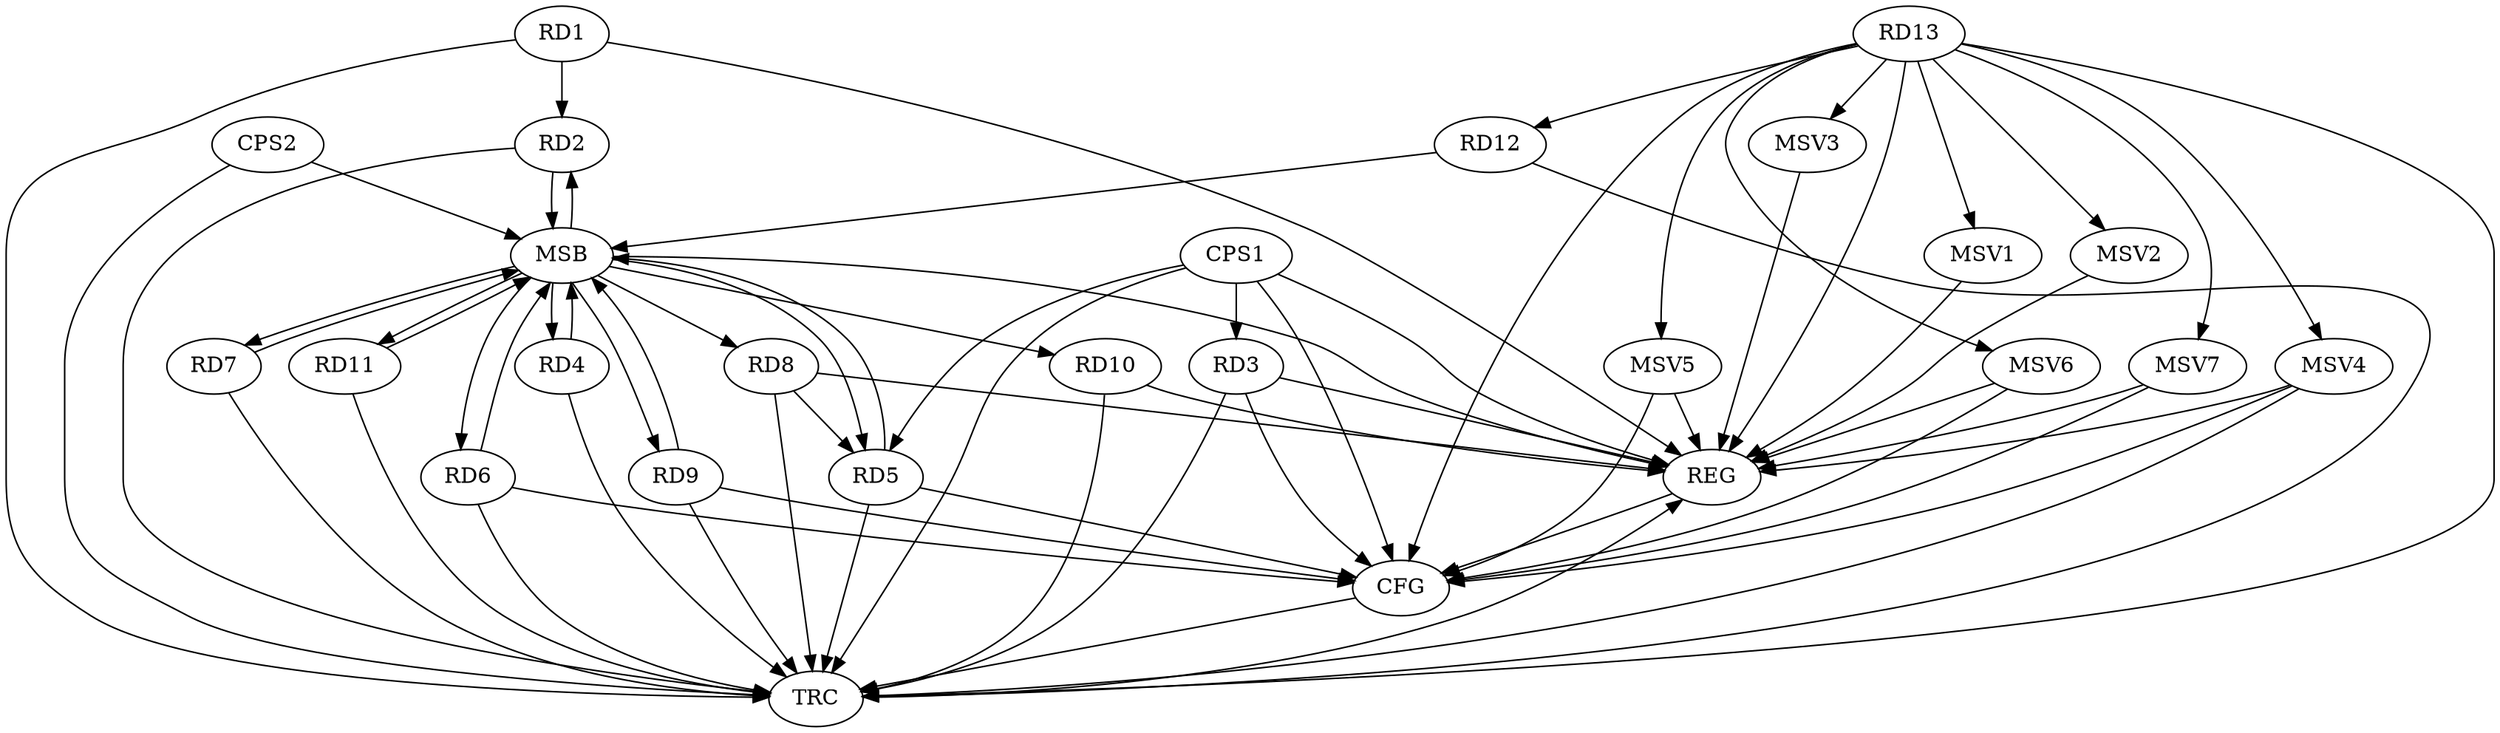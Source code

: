 strict digraph G {
  RD1 [ label="RD1" ];
  RD2 [ label="RD2" ];
  RD3 [ label="RD3" ];
  RD4 [ label="RD4" ];
  RD5 [ label="RD5" ];
  RD6 [ label="RD6" ];
  RD7 [ label="RD7" ];
  RD8 [ label="RD8" ];
  RD9 [ label="RD9" ];
  RD10 [ label="RD10" ];
  RD11 [ label="RD11" ];
  RD12 [ label="RD12" ];
  RD13 [ label="RD13" ];
  CPS1 [ label="CPS1" ];
  CPS2 [ label="CPS2" ];
  REG [ label="REG" ];
  MSB [ label="MSB" ];
  CFG [ label="CFG" ];
  TRC [ label="TRC" ];
  MSV1 [ label="MSV1" ];
  MSV2 [ label="MSV2" ];
  MSV3 [ label="MSV3" ];
  MSV4 [ label="MSV4" ];
  MSV5 [ label="MSV5" ];
  MSV6 [ label="MSV6" ];
  MSV7 [ label="MSV7" ];
  RD1 -> RD2;
  RD8 -> RD5;
  RD13 -> RD12;
  CPS1 -> RD3;
  CPS1 -> RD5;
  RD1 -> REG;
  RD3 -> REG;
  RD8 -> REG;
  RD10 -> REG;
  RD13 -> REG;
  CPS1 -> REG;
  RD2 -> MSB;
  MSB -> RD5;
  MSB -> REG;
  RD4 -> MSB;
  MSB -> RD6;
  RD5 -> MSB;
  RD6 -> MSB;
  MSB -> RD7;
  RD7 -> MSB;
  MSB -> RD4;
  MSB -> RD8;
  MSB -> RD9;
  RD9 -> MSB;
  MSB -> RD10;
  RD11 -> MSB;
  RD12 -> MSB;
  MSB -> RD2;
  CPS2 -> MSB;
  MSB -> RD11;
  RD6 -> CFG;
  RD5 -> CFG;
  RD3 -> CFG;
  CPS1 -> CFG;
  RD13 -> CFG;
  RD9 -> CFG;
  REG -> CFG;
  RD1 -> TRC;
  RD2 -> TRC;
  RD3 -> TRC;
  RD4 -> TRC;
  RD5 -> TRC;
  RD6 -> TRC;
  RD7 -> TRC;
  RD8 -> TRC;
  RD9 -> TRC;
  RD10 -> TRC;
  RD11 -> TRC;
  RD12 -> TRC;
  RD13 -> TRC;
  CPS1 -> TRC;
  CPS2 -> TRC;
  CFG -> TRC;
  TRC -> REG;
  RD13 -> MSV1;
  MSV1 -> REG;
  RD13 -> MSV2;
  MSV2 -> REG;
  RD13 -> MSV3;
  MSV3 -> REG;
  RD13 -> MSV4;
  MSV4 -> REG;
  MSV4 -> TRC;
  MSV4 -> CFG;
  RD13 -> MSV5;
  MSV5 -> REG;
  MSV5 -> CFG;
  RD13 -> MSV6;
  RD13 -> MSV7;
  MSV6 -> REG;
  MSV6 -> CFG;
  MSV7 -> REG;
  MSV7 -> CFG;
}
